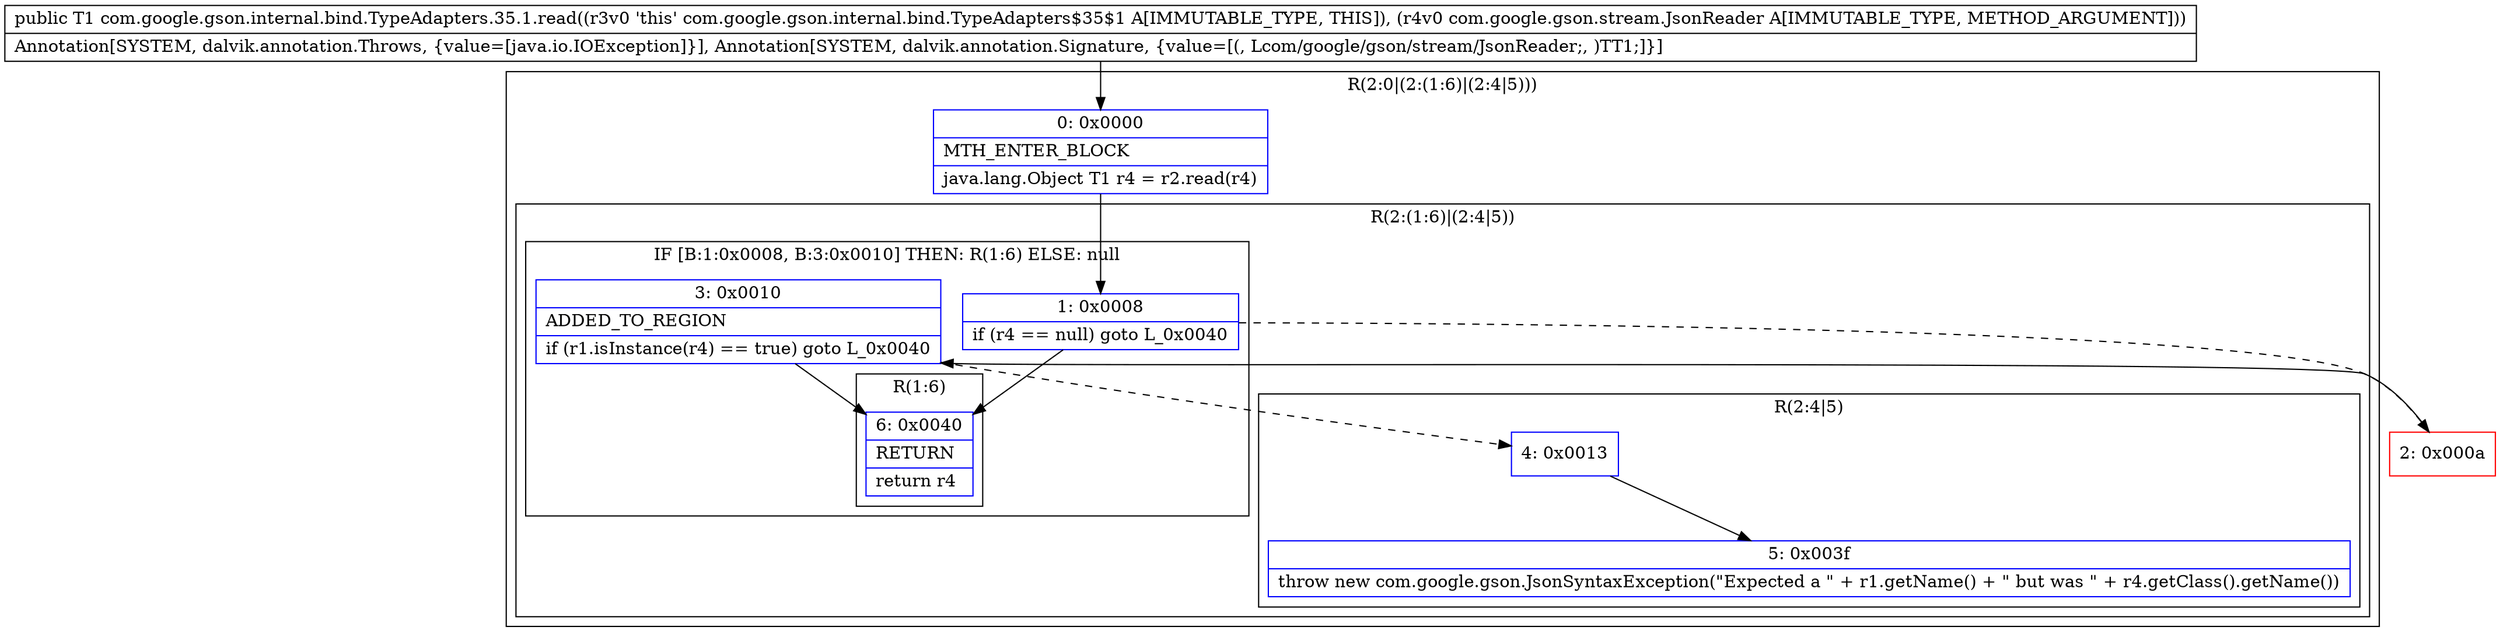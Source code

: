 digraph "CFG forcom.google.gson.internal.bind.TypeAdapters.35.1.read(Lcom\/google\/gson\/stream\/JsonReader;)Ljava\/lang\/Object;" {
subgraph cluster_Region_1973487968 {
label = "R(2:0|(2:(1:6)|(2:4|5)))";
node [shape=record,color=blue];
Node_0 [shape=record,label="{0\:\ 0x0000|MTH_ENTER_BLOCK\l|java.lang.Object T1 r4 = r2.read(r4)\l}"];
subgraph cluster_Region_1764485502 {
label = "R(2:(1:6)|(2:4|5))";
node [shape=record,color=blue];
subgraph cluster_IfRegion_1619198068 {
label = "IF [B:1:0x0008, B:3:0x0010] THEN: R(1:6) ELSE: null";
node [shape=record,color=blue];
Node_1 [shape=record,label="{1\:\ 0x0008|if (r4 == null) goto L_0x0040\l}"];
Node_3 [shape=record,label="{3\:\ 0x0010|ADDED_TO_REGION\l|if (r1.isInstance(r4) == true) goto L_0x0040\l}"];
subgraph cluster_Region_1102222106 {
label = "R(1:6)";
node [shape=record,color=blue];
Node_6 [shape=record,label="{6\:\ 0x0040|RETURN\l|return r4\l}"];
}
}
subgraph cluster_Region_828543626 {
label = "R(2:4|5)";
node [shape=record,color=blue];
Node_4 [shape=record,label="{4\:\ 0x0013}"];
Node_5 [shape=record,label="{5\:\ 0x003f|throw new com.google.gson.JsonSyntaxException(\"Expected a \" + r1.getName() + \" but was \" + r4.getClass().getName())\l}"];
}
}
}
Node_2 [shape=record,color=red,label="{2\:\ 0x000a}"];
MethodNode[shape=record,label="{public T1 com.google.gson.internal.bind.TypeAdapters.35.1.read((r3v0 'this' com.google.gson.internal.bind.TypeAdapters$35$1 A[IMMUTABLE_TYPE, THIS]), (r4v0 com.google.gson.stream.JsonReader A[IMMUTABLE_TYPE, METHOD_ARGUMENT]))  | Annotation[SYSTEM, dalvik.annotation.Throws, \{value=[java.io.IOException]\}], Annotation[SYSTEM, dalvik.annotation.Signature, \{value=[(, Lcom\/google\/gson\/stream\/JsonReader;, )TT1;]\}]\l}"];
MethodNode -> Node_0;
Node_0 -> Node_1;
Node_1 -> Node_2[style=dashed];
Node_1 -> Node_6;
Node_3 -> Node_4[style=dashed];
Node_3 -> Node_6;
Node_4 -> Node_5;
Node_2 -> Node_3;
}

